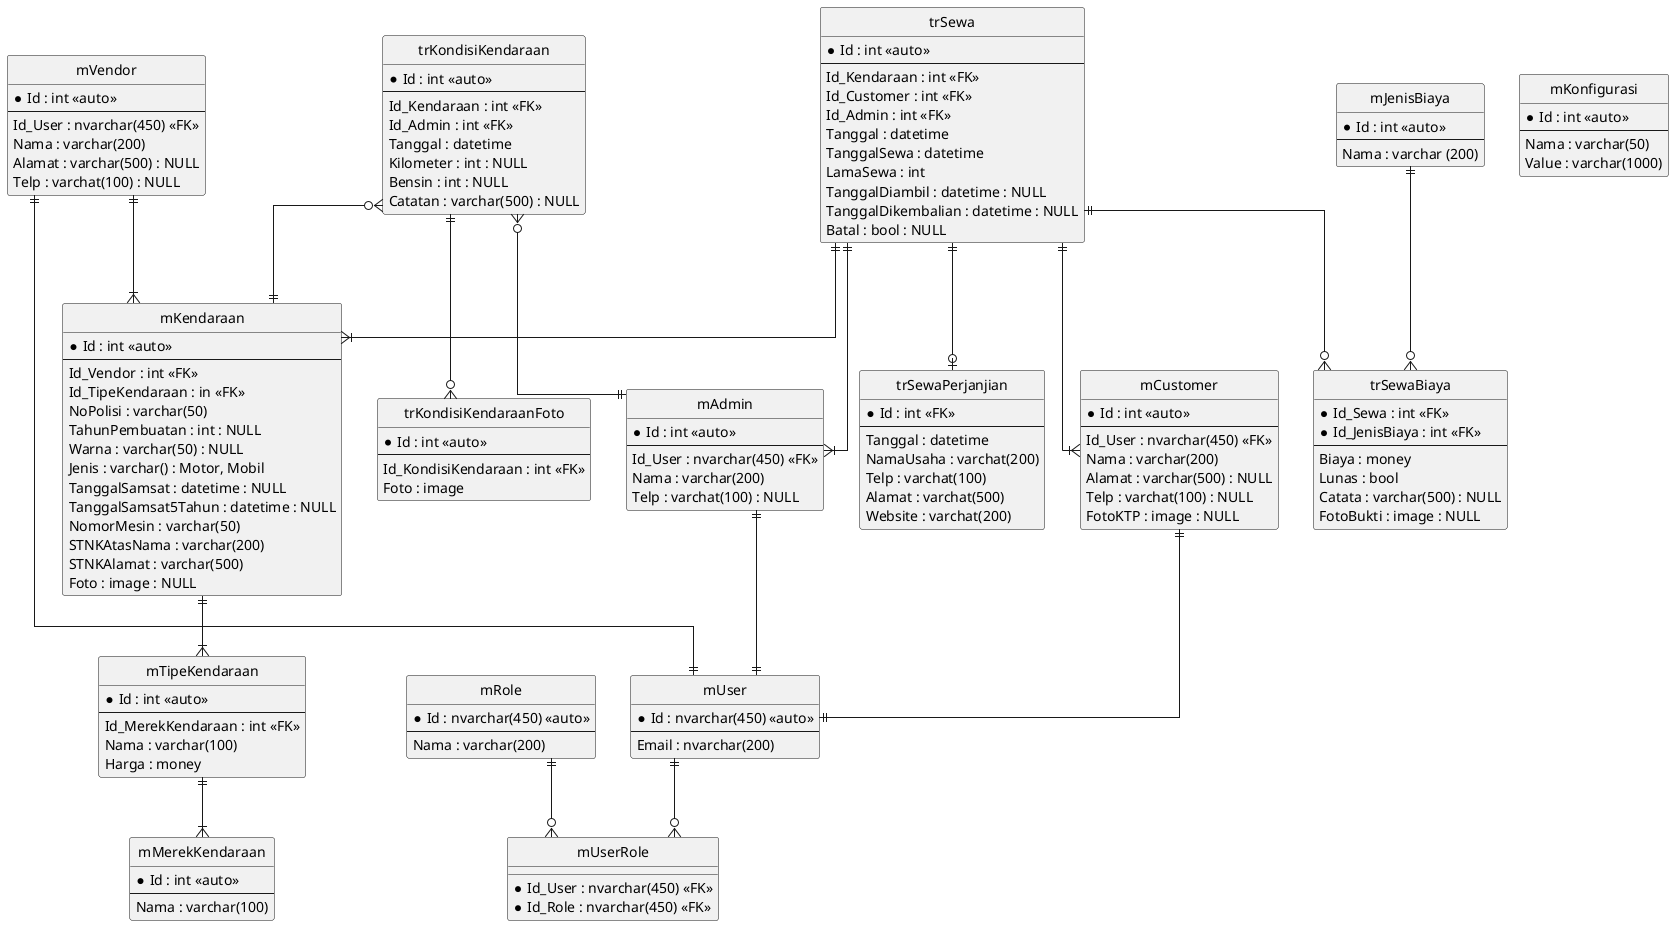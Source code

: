 @startuml erd

hide circle
skinparam linetype ortho

entity "mUser" as mUser {
    *Id : nvarchar(450) <<auto>>
    --
    Email : nvarchar(200)
}

entity "mRole" as mRole {
    *Id : nvarchar(450) <<auto>>
    --
    Nama : varchar(200)
}

entity "mUserRole" as mUserRole {
    *Id_User : nvarchar(450) <<FK>>
    *Id_Role : nvarchar(450) <<FK>>
}

entity "mVendor" as mVendor {
    *Id : int <<auto>>
    --
    Id_User : nvarchar(450) <<FK>>
    Nama : varchar(200)
    Alamat : varchar(500) : NULL
    Telp : varchat(100) : NULL
}

entity "mAdmin" as mAdmin {
    *Id : int <<auto>>
    --
    Id_User : nvarchar(450) <<FK>>
    Nama : varchar(200)
    Telp : varchat(100) : NULL
}

entity "mCustomer" as mCustomer {
    *Id : int <<auto>>
    --
    Id_User : nvarchar(450) <<FK>>
    Nama : varchar(200)
    Alamat : varchar(500) : NULL
    Telp : varchat(100) : NULL
    FotoKTP : image : NULL
}

entity "mMerekKendaraan" as mMerekKendaraan {
    *Id : int <<auto>>
    --
    Nama : varchar(100)
}

entity "mTipeKendaraan" as mTipeKendaraan {
    *Id : int <<auto>>
    --
    Id_MerekKendaraan : int <<FK>>
    Nama : varchar(100)
    Harga : money
}

entity "mKendaraan" as mKendaraan {
    *Id : int <<auto>>
    --
    Id_Vendor : int <<FK>>
    Id_TipeKendaraan : in <<FK>> 
    NoPolisi : varchar(50)
    TahunPembuatan : int : NULL
    Warna : varchar(50) : NULL
    Jenis : varchar() : Motor, Mobil
    TanggalSamsat : datetime : NULL
    TanggalSamsat5Tahun : datetime : NULL
    NomorMesin : varchar(50)
    STNKAtasNama : varchar(200)
    STNKAlamat : varchar(500)
    Foto : image : NULL
}

entity "trKondisiKendaraan" as trKondisiKendaraan {
    *Id : int <<auto>>
    --
    Id_Kendaraan : int <<FK>>
    Id_Admin : int <<FK>>
    Tanggal : datetime
    Kilometer : int : NULL
    Bensin : int : NULL
    Catatan : varchar(500) : NULL
}

entity "trKondisiKendaraanFoto" as trKondisiKendaraanFoto {
    *Id : int <<auto>>
    --
    Id_KondisiKendaraan : int <<FK>>
    Foto : image
}

entity "trSewa" as trSewa {
    *Id : int <<auto>>
    --
    Id_Kendaraan : int <<FK>>
    Id_Customer : int <<FK>>
    Id_Admin : int <<FK>>
    Tanggal : datetime
    TanggalSewa : datetime
    LamaSewa : int
    TanggalDiambil : datetime : NULL
    TanggalDikembalian : datetime : NULL
    Batal : bool : NULL
}

entity "trSewaPerjanjian" as trSewaPerjanjian {
    *Id : int <<FK>>
    --
    Tanggal : datetime
    NamaUsaha : varchat(200)
    Telp : varchat(100)
    Alamat : varchat(500)
    Website : varchat(200)
}

entity "trSewaBiaya" as trSewaBiaya {
    *Id_Sewa : int <<FK>>
    *Id_JenisBiaya : int <<FK>>
    --
    Biaya : money
    Lunas : bool
    Catata : varchar(500) : NULL
    FotoBukti : image : NULL
}

entity "mJenisBiaya" as mJenisBiaya {
    *Id : int <<auto>>
    --
    Nama : varchar (200)
}

entity "mKonfigurasi" as mKonfigurasi {
    *Id : int <<auto>>
    --
    Nama : varchar(50)
    Value : varchar(1000)
}

mUser ||--o{ mUserRole
mRole ||--o{ mUserRole
mVendor ||--|| mUser
mAdmin ||--|| mUser
mCustomer ||--|| mUser
mVendor ||--|{ mKendaraan

trKondisiKendaraan }o--|| mKendaraan
trKondisiKendaraan }o--|| mAdmin
trKondisiKendaraan ||--o{ trKondisiKendaraanFoto

trSewa ||--|{ mKendaraan
trSewa ||--|{ mCustomer
trSewa ||--|{ mAdmin
trSewa ||--o| trSewaPerjanjian
trSewa ||--o{ trSewaBiaya
mJenisBiaya ||--o{ trSewaBiaya

mKendaraan ||--|{ mTipeKendaraan
mTipeKendaraan ||--|{ mMerekKendaraan

@enduml
